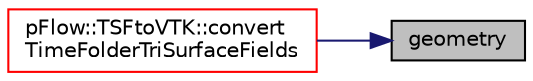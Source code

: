 digraph "geometry"
{
 // LATEX_PDF_SIZE
  edge [fontname="Helvetica",fontsize="10",labelfontname="Helvetica",labelfontsize="10"];
  node [fontname="Helvetica",fontsize="10",shape=record];
  rankdir="RL";
  Node1 [label="geometry",height=0.2,width=0.4,color="black", fillcolor="grey75", style="filled", fontcolor="black",tooltip=" "];
  Node1 -> Node2 [dir="back",color="midnightblue",fontsize="10",style="solid",fontname="Helvetica"];
  Node2 [label="pFlow::TSFtoVTK::convert\lTimeFolderTriSurfaceFields",height=0.2,width=0.4,color="red", fillcolor="white", style="filled",URL="$namespacepFlow_1_1TSFtoVTK.html#aec047e6957f6cccc4def46ee9812cc42",tooltip=" "];
}
